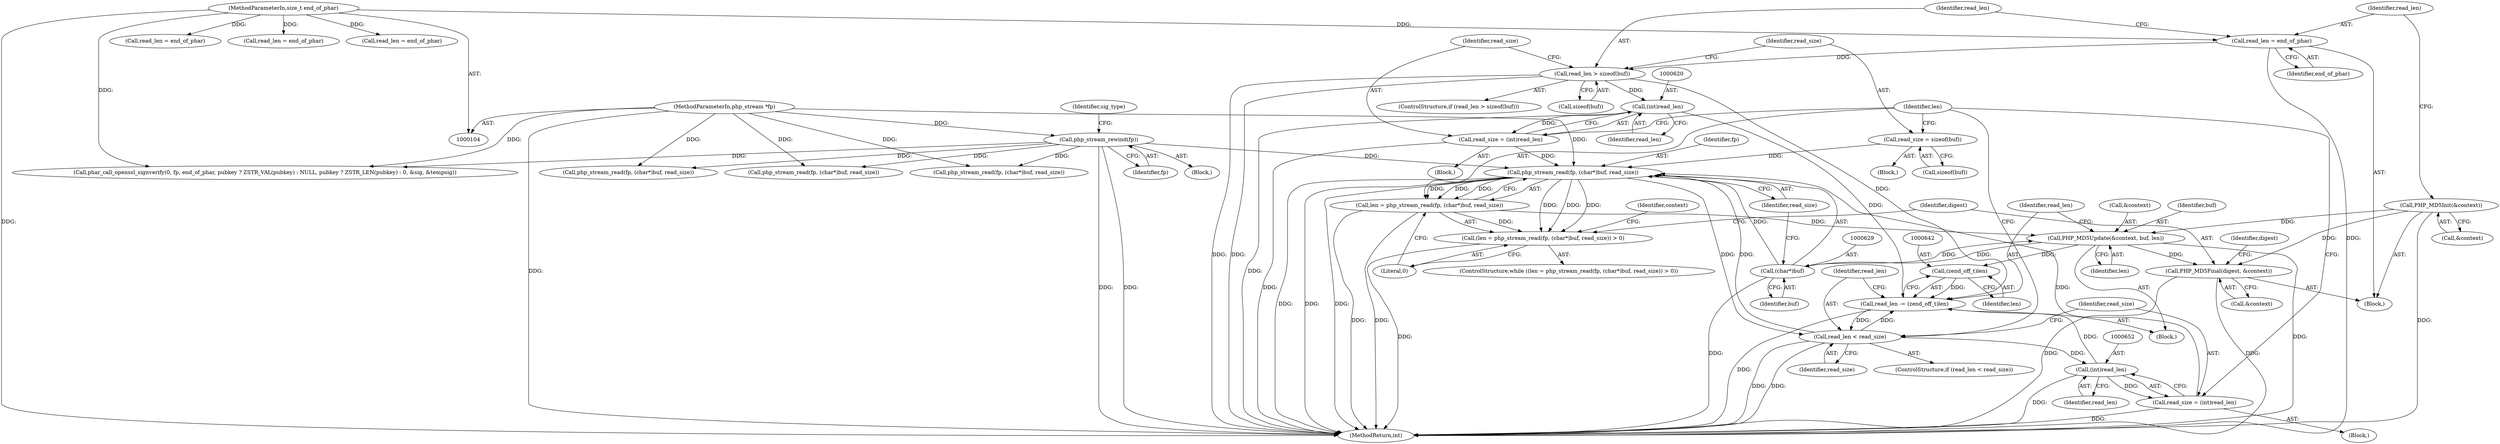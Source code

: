 digraph "0_php-src_0bfb970f43acd1e81d11be1154805f86655f15d5?w=1@API" {
"1000626" [label="(Call,php_stream_read(fp, (char*)buf, read_size))"];
"1000119" [label="(Call,php_stream_rewind(fp))"];
"1000105" [label="(MethodParameterIn,php_stream *fp)"];
"1000628" [label="(Call,(char*)buf)"];
"1000634" [label="(Call,PHP_MD5Update(&context, buf, len))"];
"1000599" [label="(Call,PHP_MD5Init(&context))"];
"1000624" [label="(Call,len = php_stream_read(fp, (char*)buf, read_size))"];
"1000626" [label="(Call,php_stream_read(fp, (char*)buf, read_size))"];
"1000649" [label="(Call,read_size = (int)read_len)"];
"1000651" [label="(Call,(int)read_len)"];
"1000645" [label="(Call,read_len < read_size)"];
"1000639" [label="(Call,read_len -= (zend_off_t)len)"];
"1000641" [label="(Call,(zend_off_t)len)"];
"1000606" [label="(Call,read_len > sizeof(buf))"];
"1000602" [label="(Call,read_len = end_of_phar)"];
"1000106" [label="(MethodParameterIn,size_t end_of_phar)"];
"1000619" [label="(Call,(int)read_len)"];
"1000617" [label="(Call,read_size = (int)read_len)"];
"1000611" [label="(Call,read_size = sizeof(buf))"];
"1000623" [label="(Call,(len = php_stream_read(fp, (char*)buf, read_size)) > 0)"];
"1000654" [label="(Call,PHP_MD5Final(digest, &context))"];
"1000648" [label="(Block,)"];
"1000624" [label="(Call,len = php_stream_read(fp, (char*)buf, read_size))"];
"1000497" [label="(Call,read_len = end_of_phar)"];
"1000637" [label="(Identifier,buf)"];
"1000287" [label="(Call,read_len = end_of_phar)"];
"1000633" [label="(Block,)"];
"1000646" [label="(Identifier,read_len)"];
"1000649" [label="(Call,read_size = (int)read_len)"];
"1000617" [label="(Call,read_size = (int)read_len)"];
"1000122" [label="(Identifier,sig_type)"];
"1000311" [label="(Call,php_stream_read(fp, (char*)buf, read_size))"];
"1000392" [label="(Call,read_len = end_of_phar)"];
"1000643" [label="(Identifier,len)"];
"1000602" [label="(Call,read_len = end_of_phar)"];
"1000610" [label="(Block,)"];
"1000603" [label="(Identifier,read_len)"];
"1000627" [label="(Identifier,fp)"];
"1000618" [label="(Identifier,read_size)"];
"1000622" [label="(ControlStructure,while ((len = php_stream_read(fp, (char*)buf, read_size)) > 0))"];
"1000416" [label="(Call,php_stream_read(fp, (char*)buf, read_size))"];
"1000628" [label="(Call,(char*)buf)"];
"1000600" [label="(Call,&context)"];
"1000653" [label="(Identifier,read_len)"];
"1000604" [label="(Identifier,end_of_phar)"];
"1000660" [label="(Identifier,digest)"];
"1000605" [label="(ControlStructure,if (read_len > sizeof(buf)))"];
"1000120" [label="(Identifier,fp)"];
"1000626" [label="(Call,php_stream_read(fp, (char*)buf, read_size))"];
"1000636" [label="(Identifier,context)"];
"1000119" [label="(Call,php_stream_rewind(fp))"];
"1000650" [label="(Identifier,read_size)"];
"1000616" [label="(Block,)"];
"1000214" [label="(Call,phar_call_openssl_signverify(0, fp, end_of_phar, pubkey ? ZSTR_VAL(pubkey) : NULL, pubkey ? ZSTR_LEN(pubkey) : 0, &sig, &tempsig))"];
"1000631" [label="(Identifier,read_size)"];
"1000656" [label="(Call,&context)"];
"1000621" [label="(Identifier,read_len)"];
"1000611" [label="(Call,read_size = sizeof(buf))"];
"1000608" [label="(Call,sizeof(buf))"];
"1000638" [label="(Identifier,len)"];
"1000632" [label="(Literal,0)"];
"1000635" [label="(Call,&context)"];
"1000630" [label="(Identifier,buf)"];
"1000613" [label="(Call,sizeof(buf))"];
"1000623" [label="(Call,(len = php_stream_read(fp, (char*)buf, read_size)) > 0)"];
"1000106" [label="(MethodParameterIn,size_t end_of_phar)"];
"1000655" [label="(Identifier,digest)"];
"1000619" [label="(Call,(int)read_len)"];
"1000634" [label="(Call,PHP_MD5Update(&context, buf, len))"];
"1000645" [label="(Call,read_len < read_size)"];
"1000654" [label="(Call,PHP_MD5Final(digest, &context))"];
"1000625" [label="(Identifier,len)"];
"1000114" [label="(Block,)"];
"1000639" [label="(Call,read_len -= (zend_off_t)len)"];
"1000647" [label="(Identifier,read_size)"];
"1000599" [label="(Call,PHP_MD5Init(&context))"];
"1000651" [label="(Call,(int)read_len)"];
"1000612" [label="(Identifier,read_size)"];
"1000640" [label="(Identifier,read_len)"];
"1000105" [label="(MethodParameterIn,php_stream *fp)"];
"1000644" [label="(ControlStructure,if (read_len < read_size))"];
"1000606" [label="(Call,read_len > sizeof(buf))"];
"1000607" [label="(Identifier,read_len)"];
"1000581" [label="(Block,)"];
"1000697" [label="(MethodReturn,int)"];
"1000521" [label="(Call,php_stream_read(fp, (char*)buf, read_size))"];
"1000641" [label="(Call,(zend_off_t)len)"];
"1000626" -> "1000624"  [label="AST: "];
"1000626" -> "1000631"  [label="CFG: "];
"1000627" -> "1000626"  [label="AST: "];
"1000628" -> "1000626"  [label="AST: "];
"1000631" -> "1000626"  [label="AST: "];
"1000624" -> "1000626"  [label="CFG: "];
"1000626" -> "1000697"  [label="DDG: "];
"1000626" -> "1000697"  [label="DDG: "];
"1000626" -> "1000697"  [label="DDG: "];
"1000626" -> "1000623"  [label="DDG: "];
"1000626" -> "1000623"  [label="DDG: "];
"1000626" -> "1000623"  [label="DDG: "];
"1000626" -> "1000624"  [label="DDG: "];
"1000626" -> "1000624"  [label="DDG: "];
"1000626" -> "1000624"  [label="DDG: "];
"1000119" -> "1000626"  [label="DDG: "];
"1000105" -> "1000626"  [label="DDG: "];
"1000628" -> "1000626"  [label="DDG: "];
"1000649" -> "1000626"  [label="DDG: "];
"1000617" -> "1000626"  [label="DDG: "];
"1000645" -> "1000626"  [label="DDG: "];
"1000611" -> "1000626"  [label="DDG: "];
"1000626" -> "1000645"  [label="DDG: "];
"1000119" -> "1000114"  [label="AST: "];
"1000119" -> "1000120"  [label="CFG: "];
"1000120" -> "1000119"  [label="AST: "];
"1000122" -> "1000119"  [label="CFG: "];
"1000119" -> "1000697"  [label="DDG: "];
"1000119" -> "1000697"  [label="DDG: "];
"1000105" -> "1000119"  [label="DDG: "];
"1000119" -> "1000214"  [label="DDG: "];
"1000119" -> "1000311"  [label="DDG: "];
"1000119" -> "1000416"  [label="DDG: "];
"1000119" -> "1000521"  [label="DDG: "];
"1000105" -> "1000104"  [label="AST: "];
"1000105" -> "1000697"  [label="DDG: "];
"1000105" -> "1000214"  [label="DDG: "];
"1000105" -> "1000311"  [label="DDG: "];
"1000105" -> "1000416"  [label="DDG: "];
"1000105" -> "1000521"  [label="DDG: "];
"1000628" -> "1000630"  [label="CFG: "];
"1000629" -> "1000628"  [label="AST: "];
"1000630" -> "1000628"  [label="AST: "];
"1000631" -> "1000628"  [label="CFG: "];
"1000628" -> "1000697"  [label="DDG: "];
"1000634" -> "1000628"  [label="DDG: "];
"1000628" -> "1000634"  [label="DDG: "];
"1000634" -> "1000633"  [label="AST: "];
"1000634" -> "1000638"  [label="CFG: "];
"1000635" -> "1000634"  [label="AST: "];
"1000637" -> "1000634"  [label="AST: "];
"1000638" -> "1000634"  [label="AST: "];
"1000640" -> "1000634"  [label="CFG: "];
"1000634" -> "1000697"  [label="DDG: "];
"1000599" -> "1000634"  [label="DDG: "];
"1000624" -> "1000634"  [label="DDG: "];
"1000634" -> "1000641"  [label="DDG: "];
"1000634" -> "1000654"  [label="DDG: "];
"1000599" -> "1000581"  [label="AST: "];
"1000599" -> "1000600"  [label="CFG: "];
"1000600" -> "1000599"  [label="AST: "];
"1000603" -> "1000599"  [label="CFG: "];
"1000599" -> "1000697"  [label="DDG: "];
"1000599" -> "1000654"  [label="DDG: "];
"1000624" -> "1000623"  [label="AST: "];
"1000625" -> "1000624"  [label="AST: "];
"1000632" -> "1000624"  [label="CFG: "];
"1000624" -> "1000697"  [label="DDG: "];
"1000624" -> "1000697"  [label="DDG: "];
"1000624" -> "1000623"  [label="DDG: "];
"1000649" -> "1000648"  [label="AST: "];
"1000649" -> "1000651"  [label="CFG: "];
"1000650" -> "1000649"  [label="AST: "];
"1000651" -> "1000649"  [label="AST: "];
"1000625" -> "1000649"  [label="CFG: "];
"1000649" -> "1000697"  [label="DDG: "];
"1000651" -> "1000649"  [label="DDG: "];
"1000651" -> "1000653"  [label="CFG: "];
"1000652" -> "1000651"  [label="AST: "];
"1000653" -> "1000651"  [label="AST: "];
"1000651" -> "1000697"  [label="DDG: "];
"1000651" -> "1000639"  [label="DDG: "];
"1000645" -> "1000651"  [label="DDG: "];
"1000645" -> "1000644"  [label="AST: "];
"1000645" -> "1000647"  [label="CFG: "];
"1000646" -> "1000645"  [label="AST: "];
"1000647" -> "1000645"  [label="AST: "];
"1000625" -> "1000645"  [label="CFG: "];
"1000650" -> "1000645"  [label="CFG: "];
"1000645" -> "1000697"  [label="DDG: "];
"1000645" -> "1000697"  [label="DDG: "];
"1000645" -> "1000639"  [label="DDG: "];
"1000639" -> "1000645"  [label="DDG: "];
"1000639" -> "1000633"  [label="AST: "];
"1000639" -> "1000641"  [label="CFG: "];
"1000640" -> "1000639"  [label="AST: "];
"1000641" -> "1000639"  [label="AST: "];
"1000646" -> "1000639"  [label="CFG: "];
"1000639" -> "1000697"  [label="DDG: "];
"1000641" -> "1000639"  [label="DDG: "];
"1000606" -> "1000639"  [label="DDG: "];
"1000619" -> "1000639"  [label="DDG: "];
"1000641" -> "1000643"  [label="CFG: "];
"1000642" -> "1000641"  [label="AST: "];
"1000643" -> "1000641"  [label="AST: "];
"1000606" -> "1000605"  [label="AST: "];
"1000606" -> "1000608"  [label="CFG: "];
"1000607" -> "1000606"  [label="AST: "];
"1000608" -> "1000606"  [label="AST: "];
"1000612" -> "1000606"  [label="CFG: "];
"1000618" -> "1000606"  [label="CFG: "];
"1000606" -> "1000697"  [label="DDG: "];
"1000606" -> "1000697"  [label="DDG: "];
"1000602" -> "1000606"  [label="DDG: "];
"1000606" -> "1000619"  [label="DDG: "];
"1000602" -> "1000581"  [label="AST: "];
"1000602" -> "1000604"  [label="CFG: "];
"1000603" -> "1000602"  [label="AST: "];
"1000604" -> "1000602"  [label="AST: "];
"1000607" -> "1000602"  [label="CFG: "];
"1000602" -> "1000697"  [label="DDG: "];
"1000106" -> "1000602"  [label="DDG: "];
"1000106" -> "1000104"  [label="AST: "];
"1000106" -> "1000697"  [label="DDG: "];
"1000106" -> "1000214"  [label="DDG: "];
"1000106" -> "1000287"  [label="DDG: "];
"1000106" -> "1000392"  [label="DDG: "];
"1000106" -> "1000497"  [label="DDG: "];
"1000619" -> "1000617"  [label="AST: "];
"1000619" -> "1000621"  [label="CFG: "];
"1000620" -> "1000619"  [label="AST: "];
"1000621" -> "1000619"  [label="AST: "];
"1000617" -> "1000619"  [label="CFG: "];
"1000619" -> "1000697"  [label="DDG: "];
"1000619" -> "1000617"  [label="DDG: "];
"1000617" -> "1000616"  [label="AST: "];
"1000618" -> "1000617"  [label="AST: "];
"1000625" -> "1000617"  [label="CFG: "];
"1000617" -> "1000697"  [label="DDG: "];
"1000611" -> "1000610"  [label="AST: "];
"1000611" -> "1000613"  [label="CFG: "];
"1000612" -> "1000611"  [label="AST: "];
"1000613" -> "1000611"  [label="AST: "];
"1000625" -> "1000611"  [label="CFG: "];
"1000623" -> "1000622"  [label="AST: "];
"1000623" -> "1000632"  [label="CFG: "];
"1000632" -> "1000623"  [label="AST: "];
"1000636" -> "1000623"  [label="CFG: "];
"1000655" -> "1000623"  [label="CFG: "];
"1000623" -> "1000697"  [label="DDG: "];
"1000654" -> "1000581"  [label="AST: "];
"1000654" -> "1000656"  [label="CFG: "];
"1000655" -> "1000654"  [label="AST: "];
"1000656" -> "1000654"  [label="AST: "];
"1000660" -> "1000654"  [label="CFG: "];
"1000654" -> "1000697"  [label="DDG: "];
"1000654" -> "1000697"  [label="DDG: "];
}

